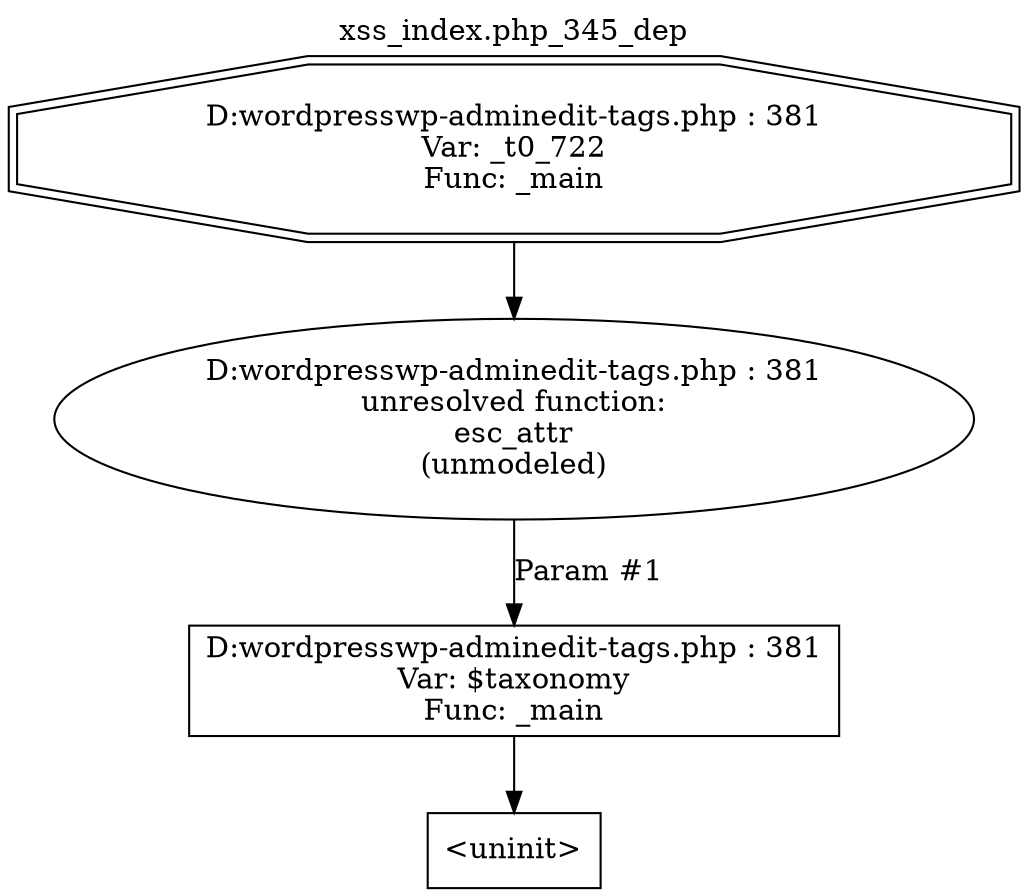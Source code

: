 digraph cfg {
  label="xss_index.php_345_dep";
  labelloc=t;
  n1 [shape=doubleoctagon, label="D:\wordpress\wp-admin\edit-tags.php : 381\nVar: _t0_722\nFunc: _main\n"];
  n2 [shape=ellipse, label="D:\wordpress\wp-admin\edit-tags.php : 381\nunresolved function:\nesc_attr\n(unmodeled)\n"];
  n3 [shape=box, label="D:\wordpress\wp-admin\edit-tags.php : 381\nVar: $taxonomy\nFunc: _main\n"];
  n4 [shape=box, label="<uninit>"];
  n1 -> n2;
  n3 -> n4;
  n2 -> n3[label="Param #1"];
}
